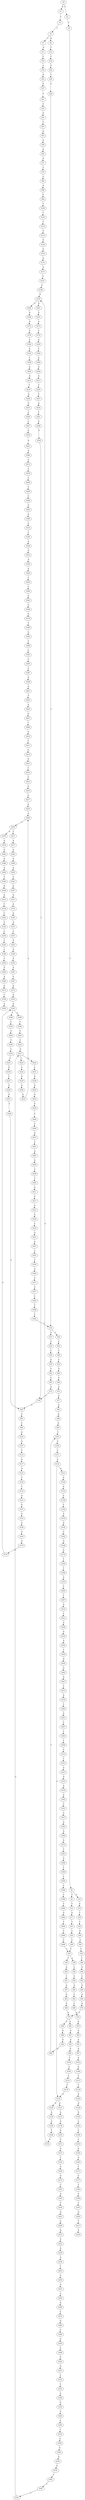 strict digraph  {
	S0 -> S1 [ label = A ];
	S0 -> S2 [ label = T ];
	S1 -> S3 [ label = T ];
	S2 -> S4 [ label = T ];
	S3 -> S5 [ label = C ];
	S4 -> S6 [ label = C ];
	S5 -> S7 [ label = T ];
	S5 -> S8 [ label = G ];
	S6 -> S9 [ label = C ];
	S6 -> S10 [ label = G ];
	S7 -> S11 [ label = G ];
	S8 -> S12 [ label = T ];
	S9 -> S13 [ label = T ];
	S10 -> S14 [ label = A ];
	S11 -> S15 [ label = C ];
	S12 -> S16 [ label = C ];
	S13 -> S17 [ label = G ];
	S14 -> S18 [ label = T ];
	S15 -> S19 [ label = C ];
	S16 -> S20 [ label = C ];
	S17 -> S21 [ label = T ];
	S18 -> S22 [ label = C ];
	S19 -> S23 [ label = A ];
	S20 -> S24 [ label = T ];
	S21 -> S25 [ label = C ];
	S22 -> S26 [ label = G ];
	S23 -> S27 [ label = G ];
	S24 -> S28 [ label = C ];
	S25 -> S29 [ label = C ];
	S26 -> S30 [ label = T ];
	S27 -> S31 [ label = T ];
	S28 -> S32 [ label = T ];
	S29 -> S33 [ label = T ];
	S30 -> S34 [ label = T ];
	S31 -> S35 [ label = C ];
	S32 -> S36 [ label = T ];
	S32 -> S37 [ label = G ];
	S33 -> S38 [ label = A ];
	S33 -> S39 [ label = T ];
	S34 -> S40 [ label = T ];
	S35 -> S41 [ label = G ];
	S36 -> S42 [ label = C ];
	S37 -> S43 [ label = T ];
	S38 -> S44 [ label = C ];
	S39 -> S45 [ label = G ];
	S40 -> S46 [ label = G ];
	S41 -> S47 [ label = T ];
	S42 -> S48 [ label = T ];
	S43 -> S49 [ label = C ];
	S44 -> S50 [ label = T ];
	S45 -> S51 [ label = T ];
	S46 -> S52 [ label = T ];
	S47 -> S53 [ label = A ];
	S48 -> S54 [ label = C ];
	S49 -> S55 [ label = G ];
	S50 -> S56 [ label = A ];
	S51 -> S57 [ label = A ];
	S52 -> S58 [ label = A ];
	S53 -> S59 [ label = A ];
	S54 -> S60 [ label = G ];
	S55 -> S61 [ label = T ];
	S56 -> S62 [ label = C ];
	S57 -> S63 [ label = G ];
	S58 -> S64 [ label = G ];
	S59 -> S65 [ label = G ];
	S60 -> S66 [ label = G ];
	S61 -> S67 [ label = G ];
	S62 -> S68 [ label = C ];
	S63 -> S69 [ label = G ];
	S64 -> S70 [ label = G ];
	S65 -> S71 [ label = A ];
	S66 -> S72 [ label = A ];
	S67 -> S73 [ label = G ];
	S68 -> S74 [ label = A ];
	S69 -> S75 [ label = A ];
	S70 -> S75 [ label = A ];
	S71 -> S76 [ label = C ];
	S72 -> S77 [ label = G ];
	S73 -> S78 [ label = T ];
	S74 -> S79 [ label = G ];
	S75 -> S80 [ label = G ];
	S75 -> S81 [ label = A ];
	S76 -> S82 [ label = G ];
	S77 -> S83 [ label = A ];
	S78 -> S84 [ label = A ];
	S79 -> S85 [ label = G ];
	S80 -> S86 [ label = A ];
	S81 -> S87 [ label = A ];
	S82 -> S88 [ label = G ];
	S83 -> S89 [ label = G ];
	S84 -> S90 [ label = C ];
	S85 -> S91 [ label = A ];
	S86 -> S92 [ label = G ];
	S87 -> S93 [ label = G ];
	S88 -> S94 [ label = C ];
	S89 -> S95 [ label = G ];
	S90 -> S96 [ label = C ];
	S91 -> S97 [ label = G ];
	S92 -> S98 [ label = G ];
	S93 -> S99 [ label = G ];
	S94 -> S100 [ label = T ];
	S95 -> S101 [ label = T ];
	S96 -> S102 [ label = G ];
	S97 -> S103 [ label = A ];
	S98 -> S101 [ label = T ];
	S99 -> S104 [ label = T ];
	S100 -> S105 [ label = C ];
	S101 -> S106 [ label = C ];
	S102 -> S107 [ label = G ];
	S103 -> S108 [ label = G ];
	S104 -> S109 [ label = C ];
	S105 -> S110 [ label = T ];
	S106 -> S111 [ label = C ];
	S107 -> S112 [ label = T ];
	S108 -> S113 [ label = T ];
	S109 -> S114 [ label = C ];
	S110 -> S115 [ label = C ];
	S111 -> S116 [ label = C ];
	S112 -> S117 [ label = G ];
	S113 -> S118 [ label = C ];
	S114 -> S119 [ label = C ];
	S115 -> S120 [ label = G ];
	S116 -> S121 [ label = A ];
	S116 -> S122 [ label = G ];
	S117 -> S123 [ label = G ];
	S118 -> S124 [ label = A ];
	S119 -> S122 [ label = G ];
	S120 -> S125 [ label = A ];
	S121 -> S126 [ label = G ];
	S122 -> S127 [ label = G ];
	S122 -> S128 [ label = A ];
	S123 -> S129 [ label = T ];
	S124 -> S130 [ label = G ];
	S125 -> S131 [ label = A ];
	S126 -> S132 [ label = A ];
	S127 -> S133 [ label = A ];
	S128 -> S134 [ label = A ];
	S129 -> S135 [ label = T ];
	S130 -> S136 [ label = G ];
	S131 -> S137 [ label = G ];
	S132 -> S138 [ label = G ];
	S133 -> S139 [ label = G ];
	S134 -> S140 [ label = G ];
	S135 -> S141 [ label = A ];
	S136 -> S142 [ label = A ];
	S137 -> S143 [ label = T ];
	S138 -> S144 [ label = C ];
	S139 -> S145 [ label = G ];
	S140 -> S146 [ label = T ];
	S141 -> S147 [ label = G ];
	S142 -> S148 [ label = C ];
	S143 -> S149 [ label = C ];
	S144 -> S150 [ label = C ];
	S145 -> S151 [ label = C ];
	S146 -> S152 [ label = C ];
	S147 -> S153 [ label = A ];
	S148 -> S154 [ label = C ];
	S149 -> S155 [ label = G ];
	S150 -> S156 [ label = A ];
	S151 -> S157 [ label = G ];
	S152 -> S155 [ label = G ];
	S153 -> S158 [ label = A ];
	S154 -> S159 [ label = A ];
	S155 -> S160 [ label = C ];
	S155 -> S161 [ label = A ];
	S156 -> S162 [ label = C ];
	S157 -> S163 [ label = T ];
	S158 -> S164 [ label = G ];
	S159 -> S165 [ label = G ];
	S160 -> S166 [ label = G ];
	S161 -> S167 [ label = G ];
	S162 -> S168 [ label = G ];
	S163 -> S169 [ label = G ];
	S164 -> S170 [ label = G ];
	S165 -> S171 [ label = T ];
	S166 -> S172 [ label = G ];
	S167 -> S173 [ label = G ];
	S168 -> S174 [ label = G ];
	S169 -> S175 [ label = G ];
	S170 -> S176 [ label = G ];
	S171 -> S177 [ label = C ];
	S172 -> S178 [ label = C ];
	S173 -> S179 [ label = T ];
	S174 -> S180 [ label = T ];
	S175 -> S181 [ label = T ];
	S176 -> S182 [ label = G ];
	S177 -> S183 [ label = T ];
	S178 -> S184 [ label = T ];
	S179 -> S185 [ label = A ];
	S180 -> S186 [ label = T ];
	S181 -> S187 [ label = A ];
	S182 -> S188 [ label = T ];
	S182 -> S189 [ label = G ];
	S183 -> S190 [ label = C ];
	S184 -> S191 [ label = A ];
	S185 -> S192 [ label = T ];
	S186 -> S193 [ label = A ];
	S187 -> S194 [ label = T ];
	S188 -> S195 [ label = C ];
	S189 -> S196 [ label = T ];
	S190 -> S197 [ label = T ];
	S191 -> S198 [ label = T ];
	S192 -> S199 [ label = A ];
	S193 -> S200 [ label = C ];
	S194 -> S201 [ label = G ];
	S195 -> S202 [ label = T ];
	S196 -> S203 [ label = C ];
	S197 -> S204 [ label = G ];
	S198 -> S205 [ label = A ];
	S199 -> S206 [ label = A ];
	S200 -> S207 [ label = T ];
	S201 -> S208 [ label = A ];
	S202 -> S209 [ label = C ];
	S203 -> S210 [ label = C ];
	S204 -> S211 [ label = T ];
	S205 -> S212 [ label = G ];
	S206 -> S213 [ label = G ];
	S207 -> S214 [ label = G ];
	S208 -> S215 [ label = G ];
	S209 -> S216 [ label = T ];
	S210 -> S217 [ label = G ];
	S211 -> S218 [ label = A ];
	S212 -> S219 [ label = T ];
	S213 -> S220 [ label = T ];
	S214 -> S221 [ label = C ];
	S215 -> S222 [ label = C ];
	S216 -> S223 [ label = C ];
	S217 -> S224 [ label = C ];
	S217 -> S225 [ label = T ];
	S219 -> S226 [ label = A ];
	S220 -> S227 [ label = C ];
	S221 -> S228 [ label = A ];
	S222 -> S229 [ label = G ];
	S223 -> S230 [ label = G ];
	S224 -> S231 [ label = C ];
	S225 -> S232 [ label = C ];
	S226 -> S233 [ label = G ];
	S227 -> S234 [ label = G ];
	S228 -> S235 [ label = G ];
	S229 -> S236 [ label = G ];
	S230 -> S237 [ label = T ];
	S231 -> S238 [ label = G ];
	S232 -> S239 [ label = G ];
	S233 -> S240 [ label = C ];
	S234 -> S241 [ label = T ];
	S235 -> S242 [ label = A ];
	S236 -> S243 [ label = T ];
	S237 -> S244 [ label = G ];
	S238 -> S245 [ label = G ];
	S239 -> S246 [ label = G ];
	S240 -> S247 [ label = C ];
	S241 -> S248 [ label = G ];
	S242 -> S249 [ label = C ];
	S243 -> S250 [ label = C ];
	S244 -> S251 [ label = G ];
	S245 -> S252 [ label = A ];
	S246 -> S253 [ label = A ];
	S247 -> S254 [ label = G ];
	S248 -> S255 [ label = G ];
	S249 -> S256 [ label = G ];
	S250 -> S257 [ label = G ];
	S251 -> S258 [ label = T ];
	S252 -> S259 [ label = A ];
	S253 -> S260 [ label = A ];
	S254 -> S261 [ label = A ];
	S255 -> S78 [ label = T ];
	S256 -> S262 [ label = G ];
	S257 -> S263 [ label = C ];
	S258 -> S84 [ label = A ];
	S259 -> S264 [ label = C ];
	S260 -> S265 [ label = C ];
	S261 -> S266 [ label = A ];
	S262 -> S267 [ label = A ];
	S263 -> S268 [ label = A ];
	S264 -> S269 [ label = T ];
	S265 -> S270 [ label = A ];
	S265 -> S271 [ label = T ];
	S266 -> S272 [ label = A ];
	S267 -> S273 [ label = C ];
	S268 -> S274 [ label = C ];
	S269 -> S275 [ label = G ];
	S270 -> S276 [ label = G ];
	S271 -> S277 [ label = A ];
	S272 -> S278 [ label = C ];
	S273 -> S279 [ label = A ];
	S274 -> S280 [ label = G ];
	S275 -> S281 [ label = C ];
	S276 -> S282 [ label = G ];
	S277 -> S283 [ label = C ];
	S278 -> S284 [ label = C ];
	S279 -> S285 [ label = C ];
	S280 -> S286 [ label = C ];
	S281 -> S287 [ label = A ];
	S282 -> S288 [ label = A ];
	S283 -> S289 [ label = A ];
	S284 -> S290 [ label = C ];
	S285 -> S291 [ label = A ];
	S286 -> S292 [ label = G ];
	S287 -> S293 [ label = A ];
	S288 -> S294 [ label = A ];
	S289 -> S295 [ label = A ];
	S290 -> S296 [ label = C ];
	S291 -> S297 [ label = C ];
	S292 -> S298 [ label = C ];
	S293 -> S299 [ label = C ];
	S294 -> S300 [ label = T ];
	S295 -> S301 [ label = C ];
	S296 -> S302 [ label = G ];
	S297 -> S303 [ label = C ];
	S298 -> S304 [ label = G ];
	S299 -> S305 [ label = C ];
	S300 -> S306 [ label = A ];
	S301 -> S307 [ label = G ];
	S302 -> S308 [ label = A ];
	S303 -> S309 [ label = T ];
	S304 -> S310 [ label = G ];
	S305 -> S311 [ label = A ];
	S306 -> S312 [ label = G ];
	S307 -> S313 [ label = A ];
	S308 -> S314 [ label = C ];
	S309 -> S315 [ label = C ];
	S310 -> S316 [ label = C ];
	S311 -> S317 [ label = G ];
	S312 -> S318 [ label = T ];
	S313 -> S319 [ label = A ];
	S314 -> S320 [ label = T ];
	S315 -> S321 [ label = T ];
	S316 -> S322 [ label = T ];
	S317 -> S323 [ label = A ];
	S318 -> S324 [ label = C ];
	S319 -> S325 [ label = A ];
	S320 -> S326 [ label = A ];
	S321 -> S327 [ label = A ];
	S322 -> S328 [ label = G ];
	S323 -> S329 [ label = A ];
	S324 -> S330 [ label = T ];
	S325 -> S331 [ label = A ];
	S326 -> S332 [ label = G ];
	S327 -> S333 [ label = G ];
	S328 -> S334 [ label = G ];
	S329 -> S335 [ label = C ];
	S330 -> S336 [ label = C ];
	S331 -> S337 [ label = C ];
	S332 -> S338 [ label = A ];
	S333 -> S339 [ label = A ];
	S334 -> S340 [ label = A ];
	S335 -> S341 [ label = A ];
	S336 -> S342 [ label = T ];
	S337 -> S343 [ label = A ];
	S338 -> S344 [ label = A ];
	S339 -> S345 [ label = A ];
	S340 -> S346 [ label = A ];
	S341 -> S347 [ label = G ];
	S342 -> S348 [ label = C ];
	S343 -> S349 [ label = G ];
	S344 -> S350 [ label = T ];
	S345 -> S351 [ label = C ];
	S346 -> S352 [ label = T ];
	S347 -> S353 [ label = C ];
	S348 -> S354 [ label = T ];
	S349 -> S355 [ label = A ];
	S350 -> S356 [ label = C ];
	S351 -> S357 [ label = G ];
	S352 -> S358 [ label = G ];
	S353 -> S359 [ label = C ];
	S354 -> S360 [ label = G ];
	S355 -> S361 [ label = A ];
	S356 -> S362 [ label = G ];
	S357 -> S363 [ label = A ];
	S358 -> S364 [ label = G ];
	S359 -> S365 [ label = G ];
	S360 -> S366 [ label = A ];
	S361 -> S367 [ label = G ];
	S362 -> S368 [ label = G ];
	S363 -> S369 [ label = G ];
	S364 -> S370 [ label = G ];
	S365 -> S371 [ label = T ];
	S366 -> S372 [ label = G ];
	S367 -> S373 [ label = G ];
	S368 -> S374 [ label = G ];
	S369 -> S375 [ label = G ];
	S370 -> S376 [ label = G ];
	S371 -> S377 [ label = C ];
	S372 -> S378 [ label = T ];
	S373 -> S379 [ label = G ];
	S374 -> S380 [ label = T ];
	S375 -> S381 [ label = T ];
	S376 -> S382 [ label = T ];
	S377 -> S383 [ label = C ];
	S378 -> S384 [ label = A ];
	S379 -> S182 [ label = G ];
	S380 -> S385 [ label = A ];
	S381 -> S386 [ label = G ];
	S382 -> S387 [ label = C ];
	S383 -> S388 [ label = T ];
	S385 -> S389 [ label = T ];
	S386 -> S390 [ label = T ];
	S387 -> S391 [ label = C ];
	S388 -> S392 [ label = C ];
	S389 -> S393 [ label = C ];
	S390 -> S394 [ label = C ];
	S391 -> S217 [ label = G ];
	S392 -> S32 [ label = T ];
	S393 -> S395 [ label = C ];
	S394 -> S396 [ label = C ];
	S395 -> S397 [ label = C ];
	S396 -> S398 [ label = C ];
	S397 -> S399 [ label = G ];
	S398 -> S400 [ label = T ];
	S399 -> S401 [ label = A ];
	S400 -> S402 [ label = G ];
	S401 -> S403 [ label = A ];
	S402 -> S404 [ label = T ];
	S403 -> S405 [ label = A ];
	S404 -> S406 [ label = C ];
	S405 -> S407 [ label = G ];
	S406 -> S408 [ label = C ];
	S407 -> S409 [ label = T ];
	S408 -> S33 [ label = T ];
	S409 -> S410 [ label = G ];
	S410 -> S411 [ label = T ];
	S411 -> S412 [ label = C ];
	S412 -> S413 [ label = G ];
	S413 -> S414 [ label = T ];
	S414 -> S415 [ label = C ];
	S415 -> S416 [ label = G ];
	S416 -> S417 [ label = G ];
	S417 -> S418 [ label = A ];
	S418 -> S260 [ label = A ];
}

